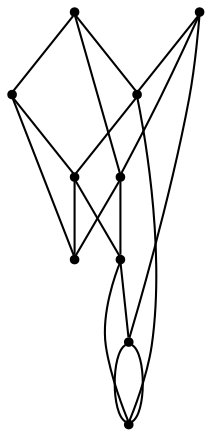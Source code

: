 graph {
  node [shape=point,comment="{\"directed\":false,\"doi\":\"10.1007/978-3-540-31843-9_12\",\"figure\":\"4\"}"]

  v0 [pos="844.657101653343,1066.6000111897793"]
  v1 [pos="794.1477107558139,1041.6000111897793"]
  v2 [pos="756.640734011628,1020.599975585938"]
  v3 [pos="697.629757903343,982.5999959309901"]
  v4 [pos="529.5985192587209,1016.0999997456873"]
  v5 [pos="638.8688499273255,781.0999933878584"]
  v6 [pos="638.8688499273255,848.1000010172531"]
  v7 [pos="638.8688499273255,907.1000162760422"]
  v8 [pos="483.58994935501454,1041.6000111897793"]
  v9 [pos="441.5821436682413,1062.5999832153325"]

  v0 -- v5 [id="-1",pos="844.657101653343,1066.6000111897793 853.3504269622093,994.1333198547369 843.2443677325581,938.9125251770025 796.0397710755814,880.3833707173671 766.5675962936047,844.637495676677 730.8067405523256,819.695860544841 689.4949127906976,799.4375292460129 676.3549691133721,792.879174550375 662.9983103197675,786.9333330790207 638.8688499273255,781.0999933878584"]
  v4 -- v3 [id="-3",pos="529.5985192587209,1016.0999997456873 638.8813135901163,949.0666135152186 638.8813135901163,949.0666135152186 638.8813135901163,949.0666135152186 697.629757903343,982.5999959309901 697.629757903343,982.5999959309901 697.629757903343,982.5999959309901"]
  v7 -- v6 [id="-33",pos="638.8688499273255,907.1000162760422 638.8688499273255,848.1000010172531 638.8688499273255,848.1000010172531 638.8688499273255,848.1000010172531"]
  v6 -- v5 [id="-34",pos="638.8688499273255,848.1000010172531 638.8688499273255,781.0999933878584 638.8688499273255,781.0999933878584 638.8688499273255,781.0999933878584"]
  v0 -- v1 [id="-96",pos="844.657101653343,1066.6000111897793 794.1477107558139,1041.6000111897793 794.1477107558139,1041.6000111897793 794.1477107558139,1041.6000111897793"]
  v1 -- v2 [id="-97",pos="794.1477107558139,1041.6000111897793 756.640734011628,1020.599975585938 756.640734011628,1020.599975585938 756.640734011628,1020.599975585938"]
  v2 -- v3 [id="-98",pos="756.640734011628,1020.599975585938 697.629757903343,982.5999959309901 697.629757903343,982.5999959309901 697.629757903343,982.5999959309901"]
  v9 -- v0 [id="-101",pos="441.5821436682413,1062.5999832153325 464.93233103197673,1071.6291491190598 478.34313680959303,1076.4666938781743 491.8540016351744,1081.008345286052 541.8716024709303,1097.9291979471848 591.8767714389535,1107.2083218892421 644.757421875,1108.4957822163906 696.0628179505813,1109.6208635965988 745.8596021075581,1103.429228464763 794.4186046511628,1086.6083208719895 807.5627452761628,1082.1041806538906 820.6526435319768,1076.9917233785 844.657101653343,1066.6000111897793"]
  v9 -- v6 [id="-104",pos="441.5821436682413,1062.5999832153325 446.31219113372094,1002.5707944234217 463.00278433866276,959.2874590555832 507.473578306686,916.5999794006352 534.9578306686046,890.7250150044765 566.1428052325581,873.5916837056484 601.3702034883721,860.6791877746587 611.2220294331395,857.0333544413254 621.1239007994186,853.7167294820156 638.8688499273255,848.1000010172531"]
  v8 -- v1 [id="-105",pos="483.58994935501454,1041.6000111897793 503.18108648255816,1046.133365631104 514.3790198037791,1050.95412572225 525.6144394985465,1055.2042071024582 563.3380995639535,1069.750029246013 600.9409702034884,1077.7832730611171 641.4568404796512,1079.1041755676274 682.3560955668604,1080.1749610900883 720.7007449127907,1074.6957842508957 758.7536428052325,1059.5708910624192 769.4973201308139,1055.4166857401535 779.8658793604651,1050.6583595275883 794.1477107558139,1041.6000111897793"]
  v7 -- v8 [id="-106",pos="638.8688499273255,907.1000162760422 598.1154069767442,906.2833849589035 565.9386173691861,915.3791491190598 534.6286246366279,943.7499427795416 514.3331713299418,962.520796457927 500.99737009447676,984.3125089009608 491.8540016351744,1010.2541033426926 489.3702034883721,1017.2166887919113 487.078097747093,1024.3458493550625 483.58994935501454,1041.6000111897793"]
  v7 -- v3 [id="-108",pos="638.8688499273255,907.1000162760422 645.9326308139534,902.1916135152187 649.6333212209303,904.1332944234218 653.3798601017442,906.1875089009609 665.6279523982558,913.0458259582524 676.2716024709302,920.5457750956223 685.3524618459302,931.3791338602707 693.7623819040698,941.5791257222498 699.5384629360465,953.0625089009608 699.6301598837209,966.4791806538905 699.5801144622093,970.3958574930832 699.2675690406977,974.3207995096848 697.629757903343,982.5999959309901"]
  v6 -- v2 [id="-112",pos="638.8688499273255,848.1000010172531 650.683511991279,848.8458697001145 656.7304869186047,851.5792274475102 662.731613372093,854.4083340962734 683.1979015261628,864.1916338602707 701.0428779069767,876.1791928609218 716.5374364098838,892.9208819071457 750.8771802325581,930.587457021078 761.0206940406977,970.8874448140467 756.640734011628,1020.599975585938"]
  v1 -- v5 [id="-113",pos="794.1477107558139,1041.6000111897793 801.8408430232558,1019.3666521708176 802.6826489825581,1008.3458646138514 802.4242823401163,997.6583544413254 801.9324763808139,959.7874387105311 785.5919785610465,923.8667233785 764.1837936046511,893.31252415975 740.3002361918604,859.1875139872238 710.0654251453489,831.704146067302 676.5591569767441,807.2749519348149 666.5198037790698,799.8374366760258 656.2845930232558,792.7708371480312 638.8688499273255,781.0999933878584"]
  v3 -- v4 [id="-114",pos="697.629757903343,982.5999959309901 658.193250363372,1020.5874824523931 588.9720385174419,1018.5833676656092 529.5985192587209,1016.0999997456873"]
  v8 -- v4 [id="-117",pos="483.58994935501454,1041.6000111897793 529.5985192587209,1016.0999997456873 529.5985192587209,1016.0999997456873 529.5985192587209,1016.0999997456873"]
  v2 -- v4 [id="-118",pos="756.640734011628,1020.599975585938 744.9802143895349,1026.1083666483567 736.8287245639535,1028.9083544413254 728.5188317587209,1031.187508900961 700.5761264534883,1039.379189809164 672.1666696947674,1042.4125099182133 643.0779433139535,1041.4332771301274 612.4347565406977,1040.3207842508957 583.6210574127907,1034.750054677328 554.8990552325581,1024.1333707173671 547.0559138808139,1021.199995676677 539.3086664244186,1018.0707995096848 529.5985192587209,1016.0999997456873"]
  v9 -- v8 [id="-122",pos="441.5821436682413,1062.5999832153325 483.58994935501454,1041.6000111897793 483.58994935501454,1041.6000111897793 483.58994935501454,1041.6000111897793"]
}